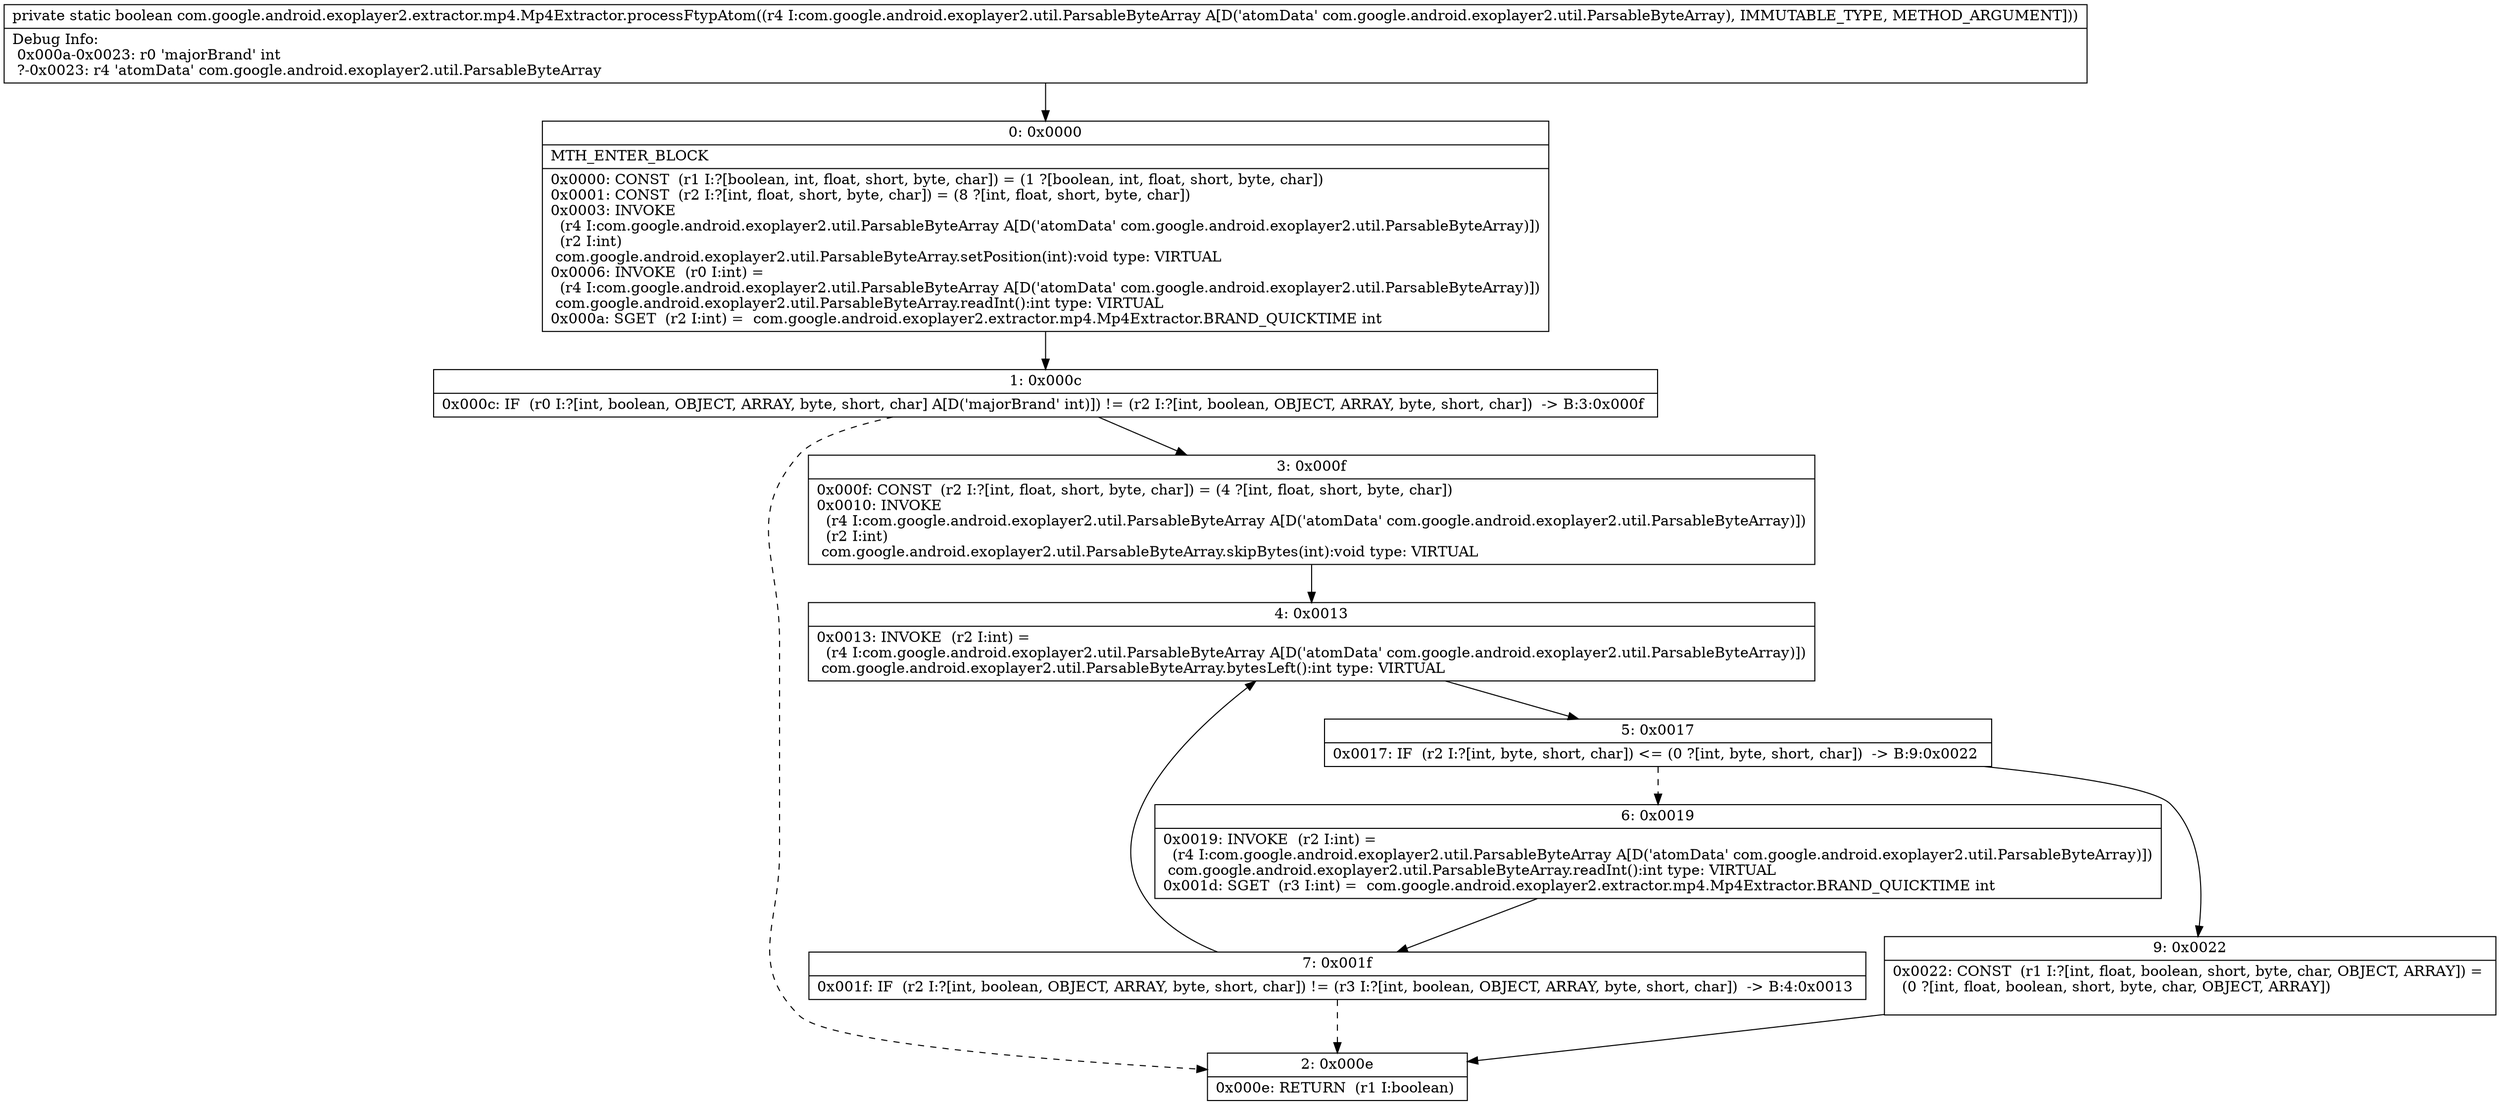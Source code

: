 digraph "CFG forcom.google.android.exoplayer2.extractor.mp4.Mp4Extractor.processFtypAtom(Lcom\/google\/android\/exoplayer2\/util\/ParsableByteArray;)Z" {
Node_0 [shape=record,label="{0\:\ 0x0000|MTH_ENTER_BLOCK\l|0x0000: CONST  (r1 I:?[boolean, int, float, short, byte, char]) = (1 ?[boolean, int, float, short, byte, char]) \l0x0001: CONST  (r2 I:?[int, float, short, byte, char]) = (8 ?[int, float, short, byte, char]) \l0x0003: INVOKE  \l  (r4 I:com.google.android.exoplayer2.util.ParsableByteArray A[D('atomData' com.google.android.exoplayer2.util.ParsableByteArray)])\l  (r2 I:int)\l com.google.android.exoplayer2.util.ParsableByteArray.setPosition(int):void type: VIRTUAL \l0x0006: INVOKE  (r0 I:int) = \l  (r4 I:com.google.android.exoplayer2.util.ParsableByteArray A[D('atomData' com.google.android.exoplayer2.util.ParsableByteArray)])\l com.google.android.exoplayer2.util.ParsableByteArray.readInt():int type: VIRTUAL \l0x000a: SGET  (r2 I:int) =  com.google.android.exoplayer2.extractor.mp4.Mp4Extractor.BRAND_QUICKTIME int \l}"];
Node_1 [shape=record,label="{1\:\ 0x000c|0x000c: IF  (r0 I:?[int, boolean, OBJECT, ARRAY, byte, short, char] A[D('majorBrand' int)]) != (r2 I:?[int, boolean, OBJECT, ARRAY, byte, short, char])  \-\> B:3:0x000f \l}"];
Node_2 [shape=record,label="{2\:\ 0x000e|0x000e: RETURN  (r1 I:boolean) \l}"];
Node_3 [shape=record,label="{3\:\ 0x000f|0x000f: CONST  (r2 I:?[int, float, short, byte, char]) = (4 ?[int, float, short, byte, char]) \l0x0010: INVOKE  \l  (r4 I:com.google.android.exoplayer2.util.ParsableByteArray A[D('atomData' com.google.android.exoplayer2.util.ParsableByteArray)])\l  (r2 I:int)\l com.google.android.exoplayer2.util.ParsableByteArray.skipBytes(int):void type: VIRTUAL \l}"];
Node_4 [shape=record,label="{4\:\ 0x0013|0x0013: INVOKE  (r2 I:int) = \l  (r4 I:com.google.android.exoplayer2.util.ParsableByteArray A[D('atomData' com.google.android.exoplayer2.util.ParsableByteArray)])\l com.google.android.exoplayer2.util.ParsableByteArray.bytesLeft():int type: VIRTUAL \l}"];
Node_5 [shape=record,label="{5\:\ 0x0017|0x0017: IF  (r2 I:?[int, byte, short, char]) \<= (0 ?[int, byte, short, char])  \-\> B:9:0x0022 \l}"];
Node_6 [shape=record,label="{6\:\ 0x0019|0x0019: INVOKE  (r2 I:int) = \l  (r4 I:com.google.android.exoplayer2.util.ParsableByteArray A[D('atomData' com.google.android.exoplayer2.util.ParsableByteArray)])\l com.google.android.exoplayer2.util.ParsableByteArray.readInt():int type: VIRTUAL \l0x001d: SGET  (r3 I:int) =  com.google.android.exoplayer2.extractor.mp4.Mp4Extractor.BRAND_QUICKTIME int \l}"];
Node_7 [shape=record,label="{7\:\ 0x001f|0x001f: IF  (r2 I:?[int, boolean, OBJECT, ARRAY, byte, short, char]) != (r3 I:?[int, boolean, OBJECT, ARRAY, byte, short, char])  \-\> B:4:0x0013 \l}"];
Node_9 [shape=record,label="{9\:\ 0x0022|0x0022: CONST  (r1 I:?[int, float, boolean, short, byte, char, OBJECT, ARRAY]) = \l  (0 ?[int, float, boolean, short, byte, char, OBJECT, ARRAY])\l \l}"];
MethodNode[shape=record,label="{private static boolean com.google.android.exoplayer2.extractor.mp4.Mp4Extractor.processFtypAtom((r4 I:com.google.android.exoplayer2.util.ParsableByteArray A[D('atomData' com.google.android.exoplayer2.util.ParsableByteArray), IMMUTABLE_TYPE, METHOD_ARGUMENT]))  | Debug Info:\l  0x000a\-0x0023: r0 'majorBrand' int\l  ?\-0x0023: r4 'atomData' com.google.android.exoplayer2.util.ParsableByteArray\l}"];
MethodNode -> Node_0;
Node_0 -> Node_1;
Node_1 -> Node_2[style=dashed];
Node_1 -> Node_3;
Node_3 -> Node_4;
Node_4 -> Node_5;
Node_5 -> Node_6[style=dashed];
Node_5 -> Node_9;
Node_6 -> Node_7;
Node_7 -> Node_4;
Node_7 -> Node_2[style=dashed];
Node_9 -> Node_2;
}

